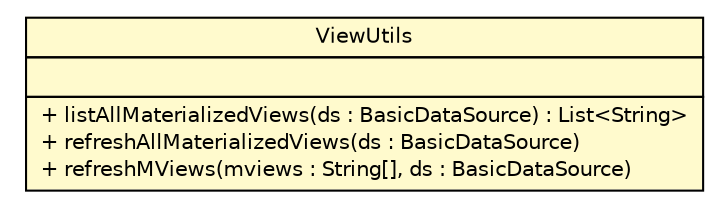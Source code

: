 #!/usr/local/bin/dot
#
# Class diagram 
# Generated by UMLGraph version R5_6-24-gf6e263 (http://www.umlgraph.org/)
#

digraph G {
	edge [fontname="Helvetica",fontsize=10,labelfontname="Helvetica",labelfontsize=10];
	node [fontname="Helvetica",fontsize=10,shape=plaintext];
	nodesep=0.25;
	ranksep=0.5;
	// nl.b3p.brmo.test.util.database.ViewUtils
	c81 [label=<<table title="nl.b3p.brmo.test.util.database.ViewUtils" border="0" cellborder="1" cellspacing="0" cellpadding="2" port="p" bgcolor="lemonChiffon" href="./ViewUtils.html">
		<tr><td><table border="0" cellspacing="0" cellpadding="1">
<tr><td align="center" balign="center"> ViewUtils </td></tr>
		</table></td></tr>
		<tr><td><table border="0" cellspacing="0" cellpadding="1">
<tr><td align="left" balign="left">  </td></tr>
		</table></td></tr>
		<tr><td><table border="0" cellspacing="0" cellpadding="1">
<tr><td align="left" balign="left"> + listAllMaterializedViews(ds : BasicDataSource) : List&lt;String&gt; </td></tr>
<tr><td align="left" balign="left"> + refreshAllMaterializedViews(ds : BasicDataSource) </td></tr>
<tr><td align="left" balign="left"> + refreshMViews(mviews : String[], ds : BasicDataSource) </td></tr>
		</table></td></tr>
		</table>>, URL="./ViewUtils.html", fontname="Helvetica", fontcolor="black", fontsize=10.0];
}

